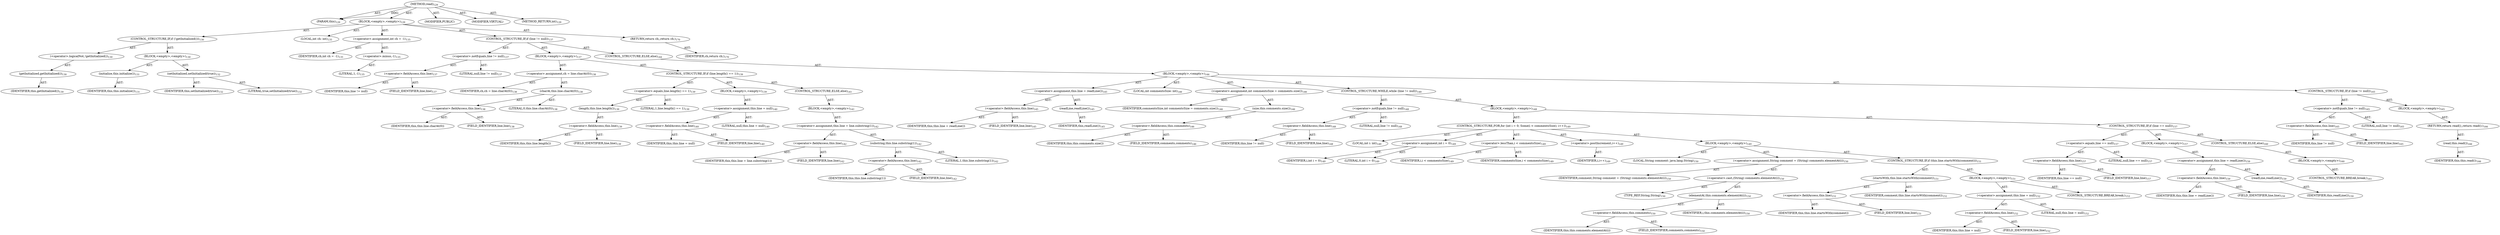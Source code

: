 digraph "read" {  
"111669149698" [label = <(METHOD,read)<SUB>129</SUB>> ]
"115964116992" [label = <(PARAM,this)<SUB>129</SUB>> ]
"25769803778" [label = <(BLOCK,&lt;empty&gt;,&lt;empty&gt;)<SUB>129</SUB>> ]
"47244640256" [label = <(CONTROL_STRUCTURE,IF,if (!getInitialized()))<SUB>130</SUB>> ]
"30064771088" [label = <(&lt;operator&gt;.logicalNot,!getInitialized())<SUB>130</SUB>> ]
"30064771089" [label = <(getInitialized,getInitialized())<SUB>130</SUB>> ]
"68719476736" [label = <(IDENTIFIER,this,getInitialized())<SUB>130</SUB>> ]
"25769803779" [label = <(BLOCK,&lt;empty&gt;,&lt;empty&gt;)<SUB>130</SUB>> ]
"30064771090" [label = <(initialize,this.initialize())<SUB>131</SUB>> ]
"68719476737" [label = <(IDENTIFIER,this,this.initialize())<SUB>131</SUB>> ]
"30064771091" [label = <(setInitialized,setInitialized(true))<SUB>132</SUB>> ]
"68719476738" [label = <(IDENTIFIER,this,setInitialized(true))<SUB>132</SUB>> ]
"90194313218" [label = <(LITERAL,true,setInitialized(true))<SUB>132</SUB>> ]
"94489280512" [label = <(LOCAL,int ch: int)<SUB>135</SUB>> ]
"30064771092" [label = <(&lt;operator&gt;.assignment,int ch = -1)<SUB>135</SUB>> ]
"68719476754" [label = <(IDENTIFIER,ch,int ch = -1)<SUB>135</SUB>> ]
"30064771093" [label = <(&lt;operator&gt;.minus,-1)<SUB>135</SUB>> ]
"90194313219" [label = <(LITERAL,1,-1)<SUB>135</SUB>> ]
"47244640257" [label = <(CONTROL_STRUCTURE,IF,if (line != null))<SUB>137</SUB>> ]
"30064771094" [label = <(&lt;operator&gt;.notEquals,line != null)<SUB>137</SUB>> ]
"30064771095" [label = <(&lt;operator&gt;.fieldAccess,this.line)<SUB>137</SUB>> ]
"68719476755" [label = <(IDENTIFIER,this,line != null)> ]
"55834574854" [label = <(FIELD_IDENTIFIER,line,line)<SUB>137</SUB>> ]
"90194313220" [label = <(LITERAL,null,line != null)<SUB>137</SUB>> ]
"25769803780" [label = <(BLOCK,&lt;empty&gt;,&lt;empty&gt;)<SUB>137</SUB>> ]
"30064771096" [label = <(&lt;operator&gt;.assignment,ch = line.charAt(0))<SUB>138</SUB>> ]
"68719476756" [label = <(IDENTIFIER,ch,ch = line.charAt(0))<SUB>138</SUB>> ]
"30064771097" [label = <(charAt,this.line.charAt(0))<SUB>138</SUB>> ]
"30064771098" [label = <(&lt;operator&gt;.fieldAccess,this.line)<SUB>138</SUB>> ]
"68719476757" [label = <(IDENTIFIER,this,this.line.charAt(0))> ]
"55834574855" [label = <(FIELD_IDENTIFIER,line,line)<SUB>138</SUB>> ]
"90194313221" [label = <(LITERAL,0,this.line.charAt(0))<SUB>138</SUB>> ]
"47244640258" [label = <(CONTROL_STRUCTURE,IF,if (line.length() == 1))<SUB>139</SUB>> ]
"30064771099" [label = <(&lt;operator&gt;.equals,line.length() == 1)<SUB>139</SUB>> ]
"30064771100" [label = <(length,this.line.length())<SUB>139</SUB>> ]
"30064771101" [label = <(&lt;operator&gt;.fieldAccess,this.line)<SUB>139</SUB>> ]
"68719476758" [label = <(IDENTIFIER,this,this.line.length())> ]
"55834574856" [label = <(FIELD_IDENTIFIER,line,line)<SUB>139</SUB>> ]
"90194313222" [label = <(LITERAL,1,line.length() == 1)<SUB>139</SUB>> ]
"25769803781" [label = <(BLOCK,&lt;empty&gt;,&lt;empty&gt;)<SUB>139</SUB>> ]
"30064771102" [label = <(&lt;operator&gt;.assignment,this.line = null)<SUB>140</SUB>> ]
"30064771103" [label = <(&lt;operator&gt;.fieldAccess,this.line)<SUB>140</SUB>> ]
"68719476759" [label = <(IDENTIFIER,this,this.line = null)> ]
"55834574857" [label = <(FIELD_IDENTIFIER,line,line)<SUB>140</SUB>> ]
"90194313223" [label = <(LITERAL,null,this.line = null)<SUB>140</SUB>> ]
"47244640259" [label = <(CONTROL_STRUCTURE,ELSE,else)<SUB>141</SUB>> ]
"25769803782" [label = <(BLOCK,&lt;empty&gt;,&lt;empty&gt;)<SUB>141</SUB>> ]
"30064771104" [label = <(&lt;operator&gt;.assignment,this.line = line.substring(1))<SUB>142</SUB>> ]
"30064771105" [label = <(&lt;operator&gt;.fieldAccess,this.line)<SUB>142</SUB>> ]
"68719476760" [label = <(IDENTIFIER,this,this.line = line.substring(1))> ]
"55834574858" [label = <(FIELD_IDENTIFIER,line,line)<SUB>142</SUB>> ]
"30064771106" [label = <(substring,this.line.substring(1))<SUB>142</SUB>> ]
"30064771107" [label = <(&lt;operator&gt;.fieldAccess,this.line)<SUB>142</SUB>> ]
"68719476761" [label = <(IDENTIFIER,this,this.line.substring(1))> ]
"55834574859" [label = <(FIELD_IDENTIFIER,line,line)<SUB>142</SUB>> ]
"90194313224" [label = <(LITERAL,1,this.line.substring(1))<SUB>142</SUB>> ]
"47244640260" [label = <(CONTROL_STRUCTURE,ELSE,else)<SUB>144</SUB>> ]
"25769803783" [label = <(BLOCK,&lt;empty&gt;,&lt;empty&gt;)<SUB>144</SUB>> ]
"30064771108" [label = <(&lt;operator&gt;.assignment,this.line = readLine())<SUB>145</SUB>> ]
"30064771109" [label = <(&lt;operator&gt;.fieldAccess,this.line)<SUB>145</SUB>> ]
"68719476762" [label = <(IDENTIFIER,this,this.line = readLine())> ]
"55834574860" [label = <(FIELD_IDENTIFIER,line,line)<SUB>145</SUB>> ]
"30064771110" [label = <(readLine,readLine())<SUB>145</SUB>> ]
"68719476739" [label = <(IDENTIFIER,this,readLine())<SUB>145</SUB>> ]
"94489280513" [label = <(LOCAL,int commentsSize: int)<SUB>146</SUB>> ]
"30064771111" [label = <(&lt;operator&gt;.assignment,int commentsSize = comments.size())<SUB>146</SUB>> ]
"68719476763" [label = <(IDENTIFIER,commentsSize,int commentsSize = comments.size())<SUB>146</SUB>> ]
"30064771112" [label = <(size,this.comments.size())<SUB>146</SUB>> ]
"30064771113" [label = <(&lt;operator&gt;.fieldAccess,this.comments)<SUB>146</SUB>> ]
"68719476764" [label = <(IDENTIFIER,this,this.comments.size())> ]
"55834574861" [label = <(FIELD_IDENTIFIER,comments,comments)<SUB>146</SUB>> ]
"47244640261" [label = <(CONTROL_STRUCTURE,WHILE,while (line != null))<SUB>148</SUB>> ]
"30064771114" [label = <(&lt;operator&gt;.notEquals,line != null)<SUB>148</SUB>> ]
"30064771115" [label = <(&lt;operator&gt;.fieldAccess,this.line)<SUB>148</SUB>> ]
"68719476765" [label = <(IDENTIFIER,this,line != null)> ]
"55834574862" [label = <(FIELD_IDENTIFIER,line,line)<SUB>148</SUB>> ]
"90194313225" [label = <(LITERAL,null,line != null)<SUB>148</SUB>> ]
"25769803784" [label = <(BLOCK,&lt;empty&gt;,&lt;empty&gt;)<SUB>148</SUB>> ]
"47244640262" [label = <(CONTROL_STRUCTURE,FOR,for (int i = 0; Some(i &lt; commentsSize); i++))<SUB>149</SUB>> ]
"94489280514" [label = <(LOCAL,int i: int)<SUB>149</SUB>> ]
"30064771116" [label = <(&lt;operator&gt;.assignment,int i = 0)<SUB>149</SUB>> ]
"68719476766" [label = <(IDENTIFIER,i,int i = 0)<SUB>149</SUB>> ]
"90194313226" [label = <(LITERAL,0,int i = 0)<SUB>149</SUB>> ]
"30064771117" [label = <(&lt;operator&gt;.lessThan,i &lt; commentsSize)<SUB>149</SUB>> ]
"68719476767" [label = <(IDENTIFIER,i,i &lt; commentsSize)<SUB>149</SUB>> ]
"68719476768" [label = <(IDENTIFIER,commentsSize,i &lt; commentsSize)<SUB>149</SUB>> ]
"30064771118" [label = <(&lt;operator&gt;.postIncrement,i++)<SUB>149</SUB>> ]
"68719476769" [label = <(IDENTIFIER,i,i++)<SUB>149</SUB>> ]
"25769803785" [label = <(BLOCK,&lt;empty&gt;,&lt;empty&gt;)<SUB>149</SUB>> ]
"94489280515" [label = <(LOCAL,String comment: java.lang.String)<SUB>150</SUB>> ]
"30064771119" [label = <(&lt;operator&gt;.assignment,String comment = (String) comments.elementAt(i))<SUB>150</SUB>> ]
"68719476770" [label = <(IDENTIFIER,comment,String comment = (String) comments.elementAt(i))<SUB>150</SUB>> ]
"30064771120" [label = <(&lt;operator&gt;.cast,(String) comments.elementAt(i))<SUB>150</SUB>> ]
"180388626432" [label = <(TYPE_REF,String,String)<SUB>150</SUB>> ]
"30064771121" [label = <(elementAt,this.comments.elementAt(i))<SUB>150</SUB>> ]
"30064771122" [label = <(&lt;operator&gt;.fieldAccess,this.comments)<SUB>150</SUB>> ]
"68719476771" [label = <(IDENTIFIER,this,this.comments.elementAt(i))> ]
"55834574863" [label = <(FIELD_IDENTIFIER,comments,comments)<SUB>150</SUB>> ]
"68719476772" [label = <(IDENTIFIER,i,this.comments.elementAt(i))<SUB>150</SUB>> ]
"47244640263" [label = <(CONTROL_STRUCTURE,IF,if (this.line.startsWith(comment)))<SUB>151</SUB>> ]
"30064771123" [label = <(startsWith,this.line.startsWith(comment))<SUB>151</SUB>> ]
"30064771124" [label = <(&lt;operator&gt;.fieldAccess,this.line)<SUB>151</SUB>> ]
"68719476773" [label = <(IDENTIFIER,this,this.line.startsWith(comment))> ]
"55834574864" [label = <(FIELD_IDENTIFIER,line,line)<SUB>151</SUB>> ]
"68719476774" [label = <(IDENTIFIER,comment,this.line.startsWith(comment))<SUB>151</SUB>> ]
"25769803786" [label = <(BLOCK,&lt;empty&gt;,&lt;empty&gt;)<SUB>151</SUB>> ]
"30064771125" [label = <(&lt;operator&gt;.assignment,this.line = null)<SUB>152</SUB>> ]
"30064771126" [label = <(&lt;operator&gt;.fieldAccess,this.line)<SUB>152</SUB>> ]
"68719476775" [label = <(IDENTIFIER,this,this.line = null)> ]
"55834574865" [label = <(FIELD_IDENTIFIER,line,line)<SUB>152</SUB>> ]
"90194313227" [label = <(LITERAL,null,this.line = null)<SUB>152</SUB>> ]
"47244640264" [label = <(CONTROL_STRUCTURE,BREAK,break;)<SUB>153</SUB>> ]
"47244640265" [label = <(CONTROL_STRUCTURE,IF,if (line == null))<SUB>157</SUB>> ]
"30064771127" [label = <(&lt;operator&gt;.equals,line == null)<SUB>157</SUB>> ]
"30064771128" [label = <(&lt;operator&gt;.fieldAccess,this.line)<SUB>157</SUB>> ]
"68719476776" [label = <(IDENTIFIER,this,line == null)> ]
"55834574866" [label = <(FIELD_IDENTIFIER,line,line)<SUB>157</SUB>> ]
"90194313228" [label = <(LITERAL,null,line == null)<SUB>157</SUB>> ]
"25769803787" [label = <(BLOCK,&lt;empty&gt;,&lt;empty&gt;)<SUB>157</SUB>> ]
"30064771129" [label = <(&lt;operator&gt;.assignment,this.line = readLine())<SUB>159</SUB>> ]
"30064771130" [label = <(&lt;operator&gt;.fieldAccess,this.line)<SUB>159</SUB>> ]
"68719476777" [label = <(IDENTIFIER,this,this.line = readLine())> ]
"55834574867" [label = <(FIELD_IDENTIFIER,line,line)<SUB>159</SUB>> ]
"30064771131" [label = <(readLine,readLine())<SUB>159</SUB>> ]
"68719476740" [label = <(IDENTIFIER,this,readLine())<SUB>159</SUB>> ]
"47244640266" [label = <(CONTROL_STRUCTURE,ELSE,else)<SUB>160</SUB>> ]
"25769803788" [label = <(BLOCK,&lt;empty&gt;,&lt;empty&gt;)<SUB>160</SUB>> ]
"47244640267" [label = <(CONTROL_STRUCTURE,BREAK,break;)<SUB>161</SUB>> ]
"47244640268" [label = <(CONTROL_STRUCTURE,IF,if (line != null))<SUB>165</SUB>> ]
"30064771132" [label = <(&lt;operator&gt;.notEquals,line != null)<SUB>165</SUB>> ]
"30064771133" [label = <(&lt;operator&gt;.fieldAccess,this.line)<SUB>165</SUB>> ]
"68719476778" [label = <(IDENTIFIER,this,line != null)> ]
"55834574868" [label = <(FIELD_IDENTIFIER,line,line)<SUB>165</SUB>> ]
"90194313229" [label = <(LITERAL,null,line != null)<SUB>165</SUB>> ]
"25769803789" [label = <(BLOCK,&lt;empty&gt;,&lt;empty&gt;)<SUB>165</SUB>> ]
"146028888064" [label = <(RETURN,return read();,return read();)<SUB>166</SUB>> ]
"30064771134" [label = <(read,this.read())<SUB>166</SUB>> ]
"68719476741" [label = <(IDENTIFIER,this,this.read())<SUB>166</SUB>> ]
"146028888065" [label = <(RETURN,return ch;,return ch;)<SUB>170</SUB>> ]
"68719476779" [label = <(IDENTIFIER,ch,return ch;)<SUB>170</SUB>> ]
"133143986184" [label = <(MODIFIER,PUBLIC)> ]
"133143986185" [label = <(MODIFIER,VIRTUAL)> ]
"128849018882" [label = <(METHOD_RETURN,int)<SUB>129</SUB>> ]
  "111669149698" -> "115964116992"  [ label = "AST: "] 
  "111669149698" -> "25769803778"  [ label = "AST: "] 
  "111669149698" -> "133143986184"  [ label = "AST: "] 
  "111669149698" -> "133143986185"  [ label = "AST: "] 
  "111669149698" -> "128849018882"  [ label = "AST: "] 
  "25769803778" -> "47244640256"  [ label = "AST: "] 
  "25769803778" -> "94489280512"  [ label = "AST: "] 
  "25769803778" -> "30064771092"  [ label = "AST: "] 
  "25769803778" -> "47244640257"  [ label = "AST: "] 
  "25769803778" -> "146028888065"  [ label = "AST: "] 
  "47244640256" -> "30064771088"  [ label = "AST: "] 
  "47244640256" -> "25769803779"  [ label = "AST: "] 
  "30064771088" -> "30064771089"  [ label = "AST: "] 
  "30064771089" -> "68719476736"  [ label = "AST: "] 
  "25769803779" -> "30064771090"  [ label = "AST: "] 
  "25769803779" -> "30064771091"  [ label = "AST: "] 
  "30064771090" -> "68719476737"  [ label = "AST: "] 
  "30064771091" -> "68719476738"  [ label = "AST: "] 
  "30064771091" -> "90194313218"  [ label = "AST: "] 
  "30064771092" -> "68719476754"  [ label = "AST: "] 
  "30064771092" -> "30064771093"  [ label = "AST: "] 
  "30064771093" -> "90194313219"  [ label = "AST: "] 
  "47244640257" -> "30064771094"  [ label = "AST: "] 
  "47244640257" -> "25769803780"  [ label = "AST: "] 
  "47244640257" -> "47244640260"  [ label = "AST: "] 
  "30064771094" -> "30064771095"  [ label = "AST: "] 
  "30064771094" -> "90194313220"  [ label = "AST: "] 
  "30064771095" -> "68719476755"  [ label = "AST: "] 
  "30064771095" -> "55834574854"  [ label = "AST: "] 
  "25769803780" -> "30064771096"  [ label = "AST: "] 
  "25769803780" -> "47244640258"  [ label = "AST: "] 
  "30064771096" -> "68719476756"  [ label = "AST: "] 
  "30064771096" -> "30064771097"  [ label = "AST: "] 
  "30064771097" -> "30064771098"  [ label = "AST: "] 
  "30064771097" -> "90194313221"  [ label = "AST: "] 
  "30064771098" -> "68719476757"  [ label = "AST: "] 
  "30064771098" -> "55834574855"  [ label = "AST: "] 
  "47244640258" -> "30064771099"  [ label = "AST: "] 
  "47244640258" -> "25769803781"  [ label = "AST: "] 
  "47244640258" -> "47244640259"  [ label = "AST: "] 
  "30064771099" -> "30064771100"  [ label = "AST: "] 
  "30064771099" -> "90194313222"  [ label = "AST: "] 
  "30064771100" -> "30064771101"  [ label = "AST: "] 
  "30064771101" -> "68719476758"  [ label = "AST: "] 
  "30064771101" -> "55834574856"  [ label = "AST: "] 
  "25769803781" -> "30064771102"  [ label = "AST: "] 
  "30064771102" -> "30064771103"  [ label = "AST: "] 
  "30064771102" -> "90194313223"  [ label = "AST: "] 
  "30064771103" -> "68719476759"  [ label = "AST: "] 
  "30064771103" -> "55834574857"  [ label = "AST: "] 
  "47244640259" -> "25769803782"  [ label = "AST: "] 
  "25769803782" -> "30064771104"  [ label = "AST: "] 
  "30064771104" -> "30064771105"  [ label = "AST: "] 
  "30064771104" -> "30064771106"  [ label = "AST: "] 
  "30064771105" -> "68719476760"  [ label = "AST: "] 
  "30064771105" -> "55834574858"  [ label = "AST: "] 
  "30064771106" -> "30064771107"  [ label = "AST: "] 
  "30064771106" -> "90194313224"  [ label = "AST: "] 
  "30064771107" -> "68719476761"  [ label = "AST: "] 
  "30064771107" -> "55834574859"  [ label = "AST: "] 
  "47244640260" -> "25769803783"  [ label = "AST: "] 
  "25769803783" -> "30064771108"  [ label = "AST: "] 
  "25769803783" -> "94489280513"  [ label = "AST: "] 
  "25769803783" -> "30064771111"  [ label = "AST: "] 
  "25769803783" -> "47244640261"  [ label = "AST: "] 
  "25769803783" -> "47244640268"  [ label = "AST: "] 
  "30064771108" -> "30064771109"  [ label = "AST: "] 
  "30064771108" -> "30064771110"  [ label = "AST: "] 
  "30064771109" -> "68719476762"  [ label = "AST: "] 
  "30064771109" -> "55834574860"  [ label = "AST: "] 
  "30064771110" -> "68719476739"  [ label = "AST: "] 
  "30064771111" -> "68719476763"  [ label = "AST: "] 
  "30064771111" -> "30064771112"  [ label = "AST: "] 
  "30064771112" -> "30064771113"  [ label = "AST: "] 
  "30064771113" -> "68719476764"  [ label = "AST: "] 
  "30064771113" -> "55834574861"  [ label = "AST: "] 
  "47244640261" -> "30064771114"  [ label = "AST: "] 
  "47244640261" -> "25769803784"  [ label = "AST: "] 
  "30064771114" -> "30064771115"  [ label = "AST: "] 
  "30064771114" -> "90194313225"  [ label = "AST: "] 
  "30064771115" -> "68719476765"  [ label = "AST: "] 
  "30064771115" -> "55834574862"  [ label = "AST: "] 
  "25769803784" -> "47244640262"  [ label = "AST: "] 
  "25769803784" -> "47244640265"  [ label = "AST: "] 
  "47244640262" -> "94489280514"  [ label = "AST: "] 
  "47244640262" -> "30064771116"  [ label = "AST: "] 
  "47244640262" -> "30064771117"  [ label = "AST: "] 
  "47244640262" -> "30064771118"  [ label = "AST: "] 
  "47244640262" -> "25769803785"  [ label = "AST: "] 
  "30064771116" -> "68719476766"  [ label = "AST: "] 
  "30064771116" -> "90194313226"  [ label = "AST: "] 
  "30064771117" -> "68719476767"  [ label = "AST: "] 
  "30064771117" -> "68719476768"  [ label = "AST: "] 
  "30064771118" -> "68719476769"  [ label = "AST: "] 
  "25769803785" -> "94489280515"  [ label = "AST: "] 
  "25769803785" -> "30064771119"  [ label = "AST: "] 
  "25769803785" -> "47244640263"  [ label = "AST: "] 
  "30064771119" -> "68719476770"  [ label = "AST: "] 
  "30064771119" -> "30064771120"  [ label = "AST: "] 
  "30064771120" -> "180388626432"  [ label = "AST: "] 
  "30064771120" -> "30064771121"  [ label = "AST: "] 
  "30064771121" -> "30064771122"  [ label = "AST: "] 
  "30064771121" -> "68719476772"  [ label = "AST: "] 
  "30064771122" -> "68719476771"  [ label = "AST: "] 
  "30064771122" -> "55834574863"  [ label = "AST: "] 
  "47244640263" -> "30064771123"  [ label = "AST: "] 
  "47244640263" -> "25769803786"  [ label = "AST: "] 
  "30064771123" -> "30064771124"  [ label = "AST: "] 
  "30064771123" -> "68719476774"  [ label = "AST: "] 
  "30064771124" -> "68719476773"  [ label = "AST: "] 
  "30064771124" -> "55834574864"  [ label = "AST: "] 
  "25769803786" -> "30064771125"  [ label = "AST: "] 
  "25769803786" -> "47244640264"  [ label = "AST: "] 
  "30064771125" -> "30064771126"  [ label = "AST: "] 
  "30064771125" -> "90194313227"  [ label = "AST: "] 
  "30064771126" -> "68719476775"  [ label = "AST: "] 
  "30064771126" -> "55834574865"  [ label = "AST: "] 
  "47244640265" -> "30064771127"  [ label = "AST: "] 
  "47244640265" -> "25769803787"  [ label = "AST: "] 
  "47244640265" -> "47244640266"  [ label = "AST: "] 
  "30064771127" -> "30064771128"  [ label = "AST: "] 
  "30064771127" -> "90194313228"  [ label = "AST: "] 
  "30064771128" -> "68719476776"  [ label = "AST: "] 
  "30064771128" -> "55834574866"  [ label = "AST: "] 
  "25769803787" -> "30064771129"  [ label = "AST: "] 
  "30064771129" -> "30064771130"  [ label = "AST: "] 
  "30064771129" -> "30064771131"  [ label = "AST: "] 
  "30064771130" -> "68719476777"  [ label = "AST: "] 
  "30064771130" -> "55834574867"  [ label = "AST: "] 
  "30064771131" -> "68719476740"  [ label = "AST: "] 
  "47244640266" -> "25769803788"  [ label = "AST: "] 
  "25769803788" -> "47244640267"  [ label = "AST: "] 
  "47244640268" -> "30064771132"  [ label = "AST: "] 
  "47244640268" -> "25769803789"  [ label = "AST: "] 
  "30064771132" -> "30064771133"  [ label = "AST: "] 
  "30064771132" -> "90194313229"  [ label = "AST: "] 
  "30064771133" -> "68719476778"  [ label = "AST: "] 
  "30064771133" -> "55834574868"  [ label = "AST: "] 
  "25769803789" -> "146028888064"  [ label = "AST: "] 
  "146028888064" -> "30064771134"  [ label = "AST: "] 
  "30064771134" -> "68719476741"  [ label = "AST: "] 
  "146028888065" -> "68719476779"  [ label = "AST: "] 
  "111669149698" -> "115964116992"  [ label = "DDG: "] 
}
